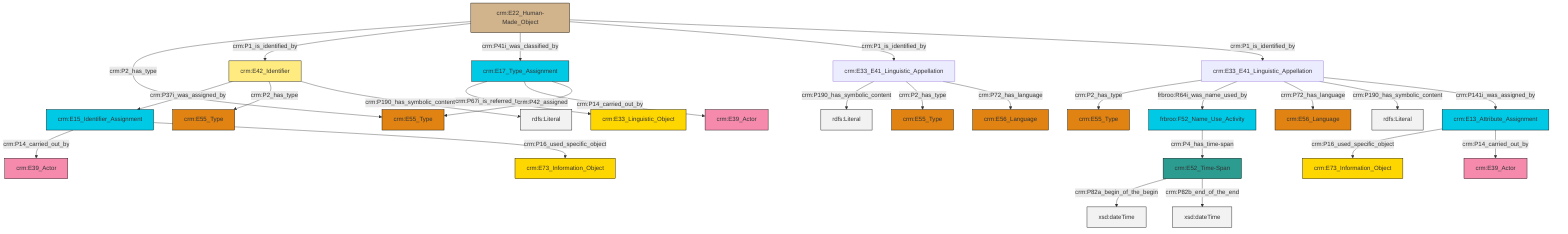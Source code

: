 graph TD
classDef Literal fill:#f2f2f2,stroke:#000000;
classDef CRM_Entity fill:#FFFFFF,stroke:#000000;
classDef Temporal_Entity fill:#00C9E6, stroke:#000000;
classDef Type fill:#E18312, stroke:#000000;
classDef Time-Span fill:#2C9C91, stroke:#000000;
classDef Appellation fill:#FFEB7F, stroke:#000000;
classDef Place fill:#008836, stroke:#000000;
classDef Persistent_Item fill:#B266B2, stroke:#000000;
classDef Conceptual_Object fill:#FFD700, stroke:#000000;
classDef Physical_Thing fill:#D2B48C, stroke:#000000;
classDef Actor fill:#f58aad, stroke:#000000;
classDef PC_Classes fill:#4ce600, stroke:#000000;
classDef Multi fill:#cccccc,stroke:#000000;

2["crm:E33_E41_Linguistic_Appellation"]:::Default -->|crm:P2_has_type| 3["crm:E55_Type"]:::Type
8["crm:E15_Identifier_Assignment"]:::Temporal_Entity -->|crm:P14_carried_out_by| 9["crm:E39_Actor"]:::Actor
10["crm:E42_Identifier"]:::Appellation -->|crm:P37i_was_assigned_by| 8["crm:E15_Identifier_Assignment"]:::Temporal_Entity
11["crm:E22_Human-Made_Object"]:::Physical_Thing -->|crm:P2_has_type| 15["crm:E55_Type"]:::Type
18["crm:E13_Attribute_Assignment"]:::Temporal_Entity -->|crm:P16_used_specific_object| 19["crm:E73_Information_Object"]:::Conceptual_Object
20["crm:E33_E41_Linguistic_Appellation"]:::Default -->|crm:P190_has_symbolic_content| 21[rdfs:Literal]:::Literal
0["crm:E17_Type_Assignment"]:::Temporal_Entity -->|crm:P67i_is_referred_to_by| 16["crm:E33_Linguistic_Object"]:::Conceptual_Object
20["crm:E33_E41_Linguistic_Appellation"]:::Default -->|crm:P2_has_type| 23["crm:E55_Type"]:::Type
10["crm:E42_Identifier"]:::Appellation -->|crm:P2_has_type| 24["crm:E55_Type"]:::Type
18["crm:E13_Attribute_Assignment"]:::Temporal_Entity -->|crm:P14_carried_out_by| 4["crm:E39_Actor"]:::Actor
0["crm:E17_Type_Assignment"]:::Temporal_Entity -->|crm:P14_carried_out_by| 6["crm:E39_Actor"]:::Actor
2["crm:E33_E41_Linguistic_Appellation"]:::Default -->|frbroo:R64i_was_name_used_by| 28["frbroo:F52_Name_Use_Activity"]:::Temporal_Entity
2["crm:E33_E41_Linguistic_Appellation"]:::Default -->|crm:P72_has_language| 29["crm:E56_Language"]:::Type
28["frbroo:F52_Name_Use_Activity"]:::Temporal_Entity -->|crm:P4_has_time-span| 30["crm:E52_Time-Span"]:::Time-Span
11["crm:E22_Human-Made_Object"]:::Physical_Thing -->|crm:P1_is_identified_by| 10["crm:E42_Identifier"]:::Appellation
20["crm:E33_E41_Linguistic_Appellation"]:::Default -->|crm:P72_has_language| 33["crm:E56_Language"]:::Type
11["crm:E22_Human-Made_Object"]:::Physical_Thing -->|crm:P41i_was_classified_by| 0["crm:E17_Type_Assignment"]:::Temporal_Entity
8["crm:E15_Identifier_Assignment"]:::Temporal_Entity -->|crm:P16_used_specific_object| 26["crm:E73_Information_Object"]:::Conceptual_Object
0["crm:E17_Type_Assignment"]:::Temporal_Entity -->|crm:P42_assigned| 15["crm:E55_Type"]:::Type
30["crm:E52_Time-Span"]:::Time-Span -->|crm:P82a_begin_of_the_begin| 37[xsd:dateTime]:::Literal
10["crm:E42_Identifier"]:::Appellation -->|crm:P190_has_symbolic_content| 39[rdfs:Literal]:::Literal
2["crm:E33_E41_Linguistic_Appellation"]:::Default -->|crm:P190_has_symbolic_content| 41[rdfs:Literal]:::Literal
2["crm:E33_E41_Linguistic_Appellation"]:::Default -->|crm:P141i_was_assigned_by| 18["crm:E13_Attribute_Assignment"]:::Temporal_Entity
11["crm:E22_Human-Made_Object"]:::Physical_Thing -->|crm:P1_is_identified_by| 20["crm:E33_E41_Linguistic_Appellation"]:::Default
11["crm:E22_Human-Made_Object"]:::Physical_Thing -->|crm:P1_is_identified_by| 2["crm:E33_E41_Linguistic_Appellation"]:::Default
30["crm:E52_Time-Span"]:::Time-Span -->|crm:P82b_end_of_the_end| 44[xsd:dateTime]:::Literal
